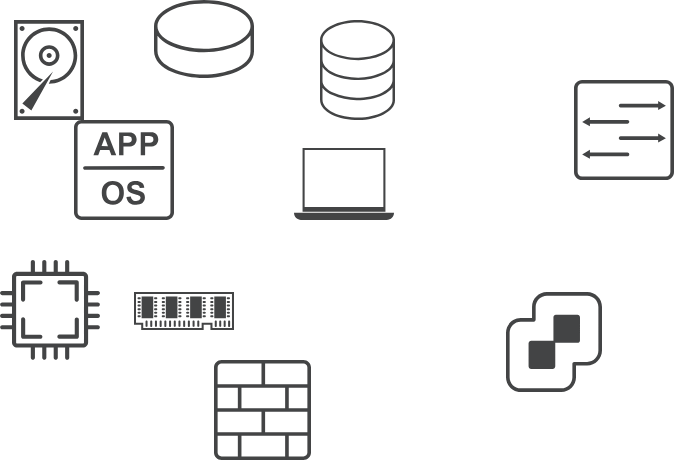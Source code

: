 <mxfile version="13.4.9" type="github" pages="2">
  <diagram id="G3xmc9vCFKyK1vD4hTuY" name="Page-1">
    <mxGraphModel dx="433" dy="277" grid="1" gridSize="10" guides="1" tooltips="1" connect="1" arrows="1" fold="1" page="1" pageScale="1" pageWidth="827" pageHeight="1169" math="0" shadow="0">
      <root>
        <mxCell id="0" />
        <mxCell id="1" parent="0" />
        <mxCell id="-LPmsRXxTykgehSi6sUB-1" value="" style="pointerEvents=1;shadow=0;dashed=0;html=1;strokeColor=none;fillColor=#434445;aspect=fixed;labelPosition=center;verticalLabelPosition=bottom;verticalAlign=top;align=center;outlineConnect=0;shape=mxgraph.vvd.app;" vertex="1" parent="1">
          <mxGeometry x="150" y="390" width="50" height="50" as="geometry" />
        </mxCell>
        <mxCell id="-LPmsRXxTykgehSi6sUB-2" value="" style="pointerEvents=1;shadow=0;dashed=0;html=1;strokeColor=none;fillColor=#434445;aspect=fixed;labelPosition=center;verticalLabelPosition=bottom;verticalAlign=top;align=center;outlineConnect=0;shape=mxgraph.vvd.datastore;" vertex="1" parent="1">
          <mxGeometry x="190" y="330" width="50" height="39" as="geometry" />
        </mxCell>
        <mxCell id="-LPmsRXxTykgehSi6sUB-3" value="" style="pointerEvents=1;shadow=0;dashed=0;html=1;strokeColor=none;fillColor=#434445;aspect=fixed;labelPosition=center;verticalLabelPosition=bottom;verticalAlign=top;align=center;outlineConnect=0;shape=mxgraph.vvd.disk;" vertex="1" parent="1">
          <mxGeometry x="120" y="340" width="35" height="50" as="geometry" />
        </mxCell>
        <mxCell id="-LPmsRXxTykgehSi6sUB-4" value="" style="pointerEvents=1;shadow=0;dashed=0;html=1;strokeColor=none;fillColor=#434445;aspect=fixed;labelPosition=center;verticalLabelPosition=bottom;verticalAlign=top;align=center;outlineConnect=0;shape=mxgraph.vvd.cpu;" vertex="1" parent="1">
          <mxGeometry x="113" y="460" width="50" height="50" as="geometry" />
        </mxCell>
        <mxCell id="-LPmsRXxTykgehSi6sUB-5" value="" style="pointerEvents=1;shadow=0;dashed=0;html=1;strokeColor=none;fillColor=#434445;aspect=fixed;labelPosition=center;verticalLabelPosition=bottom;verticalAlign=top;align=center;outlineConnect=0;shape=mxgraph.vvd.laptop;" vertex="1" parent="1">
          <mxGeometry x="260" y="404" width="50" height="36" as="geometry" />
        </mxCell>
        <mxCell id="-LPmsRXxTykgehSi6sUB-6" value="" style="pointerEvents=1;shadow=0;dashed=0;html=1;strokeColor=none;fillColor=#434445;aspect=fixed;labelPosition=center;verticalLabelPosition=bottom;verticalAlign=top;align=center;outlineConnect=0;shape=mxgraph.vvd.logical_firewall;" vertex="1" parent="1">
          <mxGeometry x="220" y="510" width="48.5" height="50" as="geometry" />
        </mxCell>
        <mxCell id="-LPmsRXxTykgehSi6sUB-7" value="" style="pointerEvents=1;shadow=0;dashed=0;html=1;strokeColor=none;fillColor=#434445;aspect=fixed;labelPosition=center;verticalLabelPosition=bottom;verticalAlign=top;align=center;outlineConnect=0;shape=mxgraph.vvd.memory;" vertex="1" parent="1">
          <mxGeometry x="180" y="476" width="50" height="19" as="geometry" />
        </mxCell>
        <mxCell id="-LPmsRXxTykgehSi6sUB-8" value="" style="pointerEvents=1;shadow=0;dashed=0;html=1;strokeColor=none;fillColor=#434445;aspect=fixed;labelPosition=center;verticalLabelPosition=bottom;verticalAlign=top;align=center;outlineConnect=0;shape=mxgraph.vvd.vcenter_server;" vertex="1" parent="1">
          <mxGeometry x="366" y="476" width="48" height="50" as="geometry" />
        </mxCell>
        <mxCell id="-LPmsRXxTykgehSi6sUB-9" value="" style="pointerEvents=1;shadow=0;dashed=0;html=1;strokeColor=none;fillColor=#434445;aspect=fixed;labelPosition=center;verticalLabelPosition=bottom;verticalAlign=top;align=center;outlineConnect=0;shape=mxgraph.vvd.storage;" vertex="1" parent="1">
          <mxGeometry x="273" y="340" width="37.5" height="50" as="geometry" />
        </mxCell>
        <mxCell id="-LPmsRXxTykgehSi6sUB-10" value="" style="pointerEvents=1;shadow=0;dashed=0;html=1;strokeColor=none;fillColor=#434445;aspect=fixed;labelPosition=center;verticalLabelPosition=bottom;verticalAlign=top;align=center;outlineConnect=0;shape=mxgraph.vvd.switch;" vertex="1" parent="1">
          <mxGeometry x="400" y="370" width="50" height="50" as="geometry" />
        </mxCell>
      </root>
    </mxGraphModel>
  </diagram>
  <diagram id="36JcSneD635ffe-81IXM" name="Page-2">
    <mxGraphModel dx="483" dy="277" grid="1" gridSize="10" guides="1" tooltips="1" connect="1" arrows="1" fold="1" page="1" pageScale="1" pageWidth="1169" pageHeight="827" math="0" shadow="0">
      <root>
        <mxCell id="FdMGLVXJsDhEGSdXAeya-0" />
        <mxCell id="FdMGLVXJsDhEGSdXAeya-1" parent="FdMGLVXJsDhEGSdXAeya-0" />
        <mxCell id="FdMGLVXJsDhEGSdXAeya-2" value="vSphere 7 ICM Day 3" style="text;html=1;strokeColor=none;fillColor=none;align=left;verticalAlign=middle;whiteSpace=wrap;rounded=0;" vertex="1" parent="FdMGLVXJsDhEGSdXAeya-1">
          <mxGeometry x="10" y="150" width="150" height="20" as="geometry" />
        </mxCell>
        <mxCell id="FdMGLVXJsDhEGSdXAeya-6" value="Software iSCSI Adapter (vmhba65)" style="rounded=1;whiteSpace=wrap;html=1;align=left;" vertex="1" parent="FdMGLVXJsDhEGSdXAeya-1">
          <mxGeometry x="60" y="230" width="130" height="30" as="geometry" />
        </mxCell>
        <mxCell id="FdMGLVXJsDhEGSdXAeya-7" value="vmkernel port (vmk2)&lt;br&gt;192.168.1.100&lt;br&gt;" style="rounded=1;whiteSpace=wrap;html=1;align=left;" vertex="1" parent="FdMGLVXJsDhEGSdXAeya-1">
          <mxGeometry x="60" y="290" width="130" height="30" as="geometry" />
        </mxCell>
        <mxCell id="FdMGLVXJsDhEGSdXAeya-8" value="" style="endArrow=none;html=1;exitX=0.469;exitY=-0.011;exitDx=0;exitDy=0;exitPerimeter=0;entryX=0.5;entryY=1;entryDx=0;entryDy=0;" edge="1" parent="FdMGLVXJsDhEGSdXAeya-1" source="FdMGLVXJsDhEGSdXAeya-7" target="FdMGLVXJsDhEGSdXAeya-6">
          <mxGeometry width="50" height="50" relative="1" as="geometry">
            <mxPoint x="220" y="300" as="sourcePoint" />
            <mxPoint x="270" y="250" as="targetPoint" />
          </mxGeometry>
        </mxCell>
        <mxCell id="FdMGLVXJsDhEGSdXAeya-9" value="virtual Switch" style="rounded=1;whiteSpace=wrap;html=1;align=center;" vertex="1" parent="FdMGLVXJsDhEGSdXAeya-1">
          <mxGeometry x="40" y="320" width="160" height="60" as="geometry" />
        </mxCell>
        <mxCell id="FdMGLVXJsDhEGSdXAeya-10" value="pNIC1 (vmnic0)" style="rounded=1;whiteSpace=wrap;html=1;align=center;" vertex="1" parent="FdMGLVXJsDhEGSdXAeya-1">
          <mxGeometry x="40" y="420" width="90" height="34" as="geometry" />
        </mxCell>
        <mxCell id="FdMGLVXJsDhEGSdXAeya-11" value="pNIC2 (vmnic1)" style="rounded=1;whiteSpace=wrap;html=1;align=center;" vertex="1" parent="FdMGLVXJsDhEGSdXAeya-1">
          <mxGeometry x="150" y="420" width="90" height="34" as="geometry" />
        </mxCell>
        <mxCell id="FdMGLVXJsDhEGSdXAeya-12" value="" style="endArrow=none;html=1;exitX=0.552;exitY=-0.059;exitDx=0;exitDy=0;exitPerimeter=0;entryX=0.337;entryY=0.978;entryDx=0;entryDy=0;entryPerimeter=0;" edge="1" parent="FdMGLVXJsDhEGSdXAeya-1" source="FdMGLVXJsDhEGSdXAeya-10" target="FdMGLVXJsDhEGSdXAeya-9">
          <mxGeometry width="50" height="50" relative="1" as="geometry">
            <mxPoint x="220" y="370" as="sourcePoint" />
            <mxPoint x="270" y="320" as="targetPoint" />
          </mxGeometry>
        </mxCell>
        <mxCell id="FdMGLVXJsDhEGSdXAeya-13" value="" style="endArrow=none;html=1;entryX=0.668;entryY=1.05;entryDx=0;entryDy=0;entryPerimeter=0;" edge="1" parent="FdMGLVXJsDhEGSdXAeya-1" source="FdMGLVXJsDhEGSdXAeya-11" target="FdMGLVXJsDhEGSdXAeya-9">
          <mxGeometry width="50" height="50" relative="1" as="geometry">
            <mxPoint x="99.68" y="427.994" as="sourcePoint" />
            <mxPoint x="120.77" y="388.68" as="targetPoint" />
          </mxGeometry>
        </mxCell>
        <mxCell id="FdMGLVXJsDhEGSdXAeya-14" value="Port Group Load Balancing Policy = PortID/SRC MAC/IP Hash&lt;br&gt;VLAN = 101" style="text;html=1;strokeColor=none;fillColor=none;align=left;verticalAlign=middle;whiteSpace=wrap;rounded=0;fontSize=9;" vertex="1" parent="FdMGLVXJsDhEGSdXAeya-1">
          <mxGeometry x="190" y="290" width="100" height="20" as="geometry" />
        </mxCell>
        <mxCell id="FdMGLVXJsDhEGSdXAeya-15" value="Software iSCSI Adapter (vmhba65)" style="rounded=1;whiteSpace=wrap;html=1;align=left;" vertex="1" parent="FdMGLVXJsDhEGSdXAeya-1">
          <mxGeometry x="330" y="230" width="130" height="30" as="geometry" />
        </mxCell>
        <mxCell id="FdMGLVXJsDhEGSdXAeya-16" value="vmkernel port (vmk2)&lt;br style=&quot;font-size: 10px;&quot;&gt;192.168.1.100&lt;br style=&quot;font-size: 10px;&quot;&gt;" style="rounded=1;whiteSpace=wrap;html=1;align=left;fontSize=10;" vertex="1" parent="FdMGLVXJsDhEGSdXAeya-1">
          <mxGeometry x="310" y="285" width="80" height="30" as="geometry" />
        </mxCell>
        <mxCell id="FdMGLVXJsDhEGSdXAeya-17" value="" style="endArrow=none;html=1;exitX=0.469;exitY=-0.011;exitDx=0;exitDy=0;exitPerimeter=0;entryX=0.5;entryY=1;entryDx=0;entryDy=0;" edge="1" parent="FdMGLVXJsDhEGSdXAeya-1" source="FdMGLVXJsDhEGSdXAeya-16" target="FdMGLVXJsDhEGSdXAeya-15">
          <mxGeometry width="50" height="50" relative="1" as="geometry">
            <mxPoint x="490" y="300" as="sourcePoint" />
            <mxPoint x="540" y="250" as="targetPoint" />
          </mxGeometry>
        </mxCell>
        <mxCell id="FdMGLVXJsDhEGSdXAeya-18" value="virtual Switch" style="rounded=1;whiteSpace=wrap;html=1;align=center;" vertex="1" parent="FdMGLVXJsDhEGSdXAeya-1">
          <mxGeometry x="310" y="315" width="70" height="60" as="geometry" />
        </mxCell>
        <mxCell id="FdMGLVXJsDhEGSdXAeya-19" value="pNIC1 (vmnic0)" style="rounded=1;whiteSpace=wrap;html=1;align=center;" vertex="1" parent="FdMGLVXJsDhEGSdXAeya-1">
          <mxGeometry x="310" y="420" width="90" height="34" as="geometry" />
        </mxCell>
        <mxCell id="FdMGLVXJsDhEGSdXAeya-20" value="pNIC2 (vmnic1)" style="rounded=1;whiteSpace=wrap;html=1;align=center;" vertex="1" parent="FdMGLVXJsDhEGSdXAeya-1">
          <mxGeometry x="420" y="420" width="90" height="34" as="geometry" />
        </mxCell>
        <mxCell id="FdMGLVXJsDhEGSdXAeya-21" value="" style="endArrow=none;html=1;exitX=0.552;exitY=-0.059;exitDx=0;exitDy=0;exitPerimeter=0;entryX=0.337;entryY=0.978;entryDx=0;entryDy=0;entryPerimeter=0;" edge="1" parent="FdMGLVXJsDhEGSdXAeya-1" source="FdMGLVXJsDhEGSdXAeya-19" target="FdMGLVXJsDhEGSdXAeya-18">
          <mxGeometry width="50" height="50" relative="1" as="geometry">
            <mxPoint x="490" y="370" as="sourcePoint" />
            <mxPoint x="540" y="320" as="targetPoint" />
          </mxGeometry>
        </mxCell>
        <mxCell id="FdMGLVXJsDhEGSdXAeya-22" value="" style="endArrow=none;html=1;entryX=0.5;entryY=1;entryDx=0;entryDy=0;" edge="1" parent="FdMGLVXJsDhEGSdXAeya-1" source="FdMGLVXJsDhEGSdXAeya-20" target="FdMGLVXJsDhEGSdXAeya-23">
          <mxGeometry width="50" height="50" relative="1" as="geometry">
            <mxPoint x="369.68" y="427.994" as="sourcePoint" />
            <mxPoint x="390.77" y="388.68" as="targetPoint" />
          </mxGeometry>
        </mxCell>
        <mxCell id="FdMGLVXJsDhEGSdXAeya-23" value="virtual Switch" style="rounded=1;whiteSpace=wrap;html=1;align=center;" vertex="1" parent="FdMGLVXJsDhEGSdXAeya-1">
          <mxGeometry x="435" y="315" width="70" height="60" as="geometry" />
        </mxCell>
        <mxCell id="FdMGLVXJsDhEGSdXAeya-24" value="vmkernel port (vmk3)&lt;br style=&quot;font-size: 10px&quot;&gt;192.168.1.200" style="rounded=1;whiteSpace=wrap;html=1;align=left;fontSize=10;" vertex="1" parent="FdMGLVXJsDhEGSdXAeya-1">
          <mxGeometry x="430" y="285" width="80" height="30" as="geometry" />
        </mxCell>
        <mxCell id="FdMGLVXJsDhEGSdXAeya-25" value="" style="endArrow=none;html=1;exitX=0.5;exitY=0;exitDx=0;exitDy=0;" edge="1" parent="FdMGLVXJsDhEGSdXAeya-1" source="FdMGLVXJsDhEGSdXAeya-24" target="FdMGLVXJsDhEGSdXAeya-15">
          <mxGeometry width="50" height="50" relative="1" as="geometry">
            <mxPoint x="357.52" y="294.67" as="sourcePoint" />
            <mxPoint x="405" y="270" as="targetPoint" />
          </mxGeometry>
        </mxCell>
        <mxCell id="FdMGLVXJsDhEGSdXAeya-26" value="VMkernel Port Bindings" style="text;html=1;strokeColor=none;fillColor=none;align=center;verticalAlign=middle;whiteSpace=wrap;rounded=0;fontStyle=1" vertex="1" parent="FdMGLVXJsDhEGSdXAeya-1">
          <mxGeometry x="330" y="260" width="150" height="20" as="geometry" />
        </mxCell>
      </root>
    </mxGraphModel>
  </diagram>
</mxfile>
